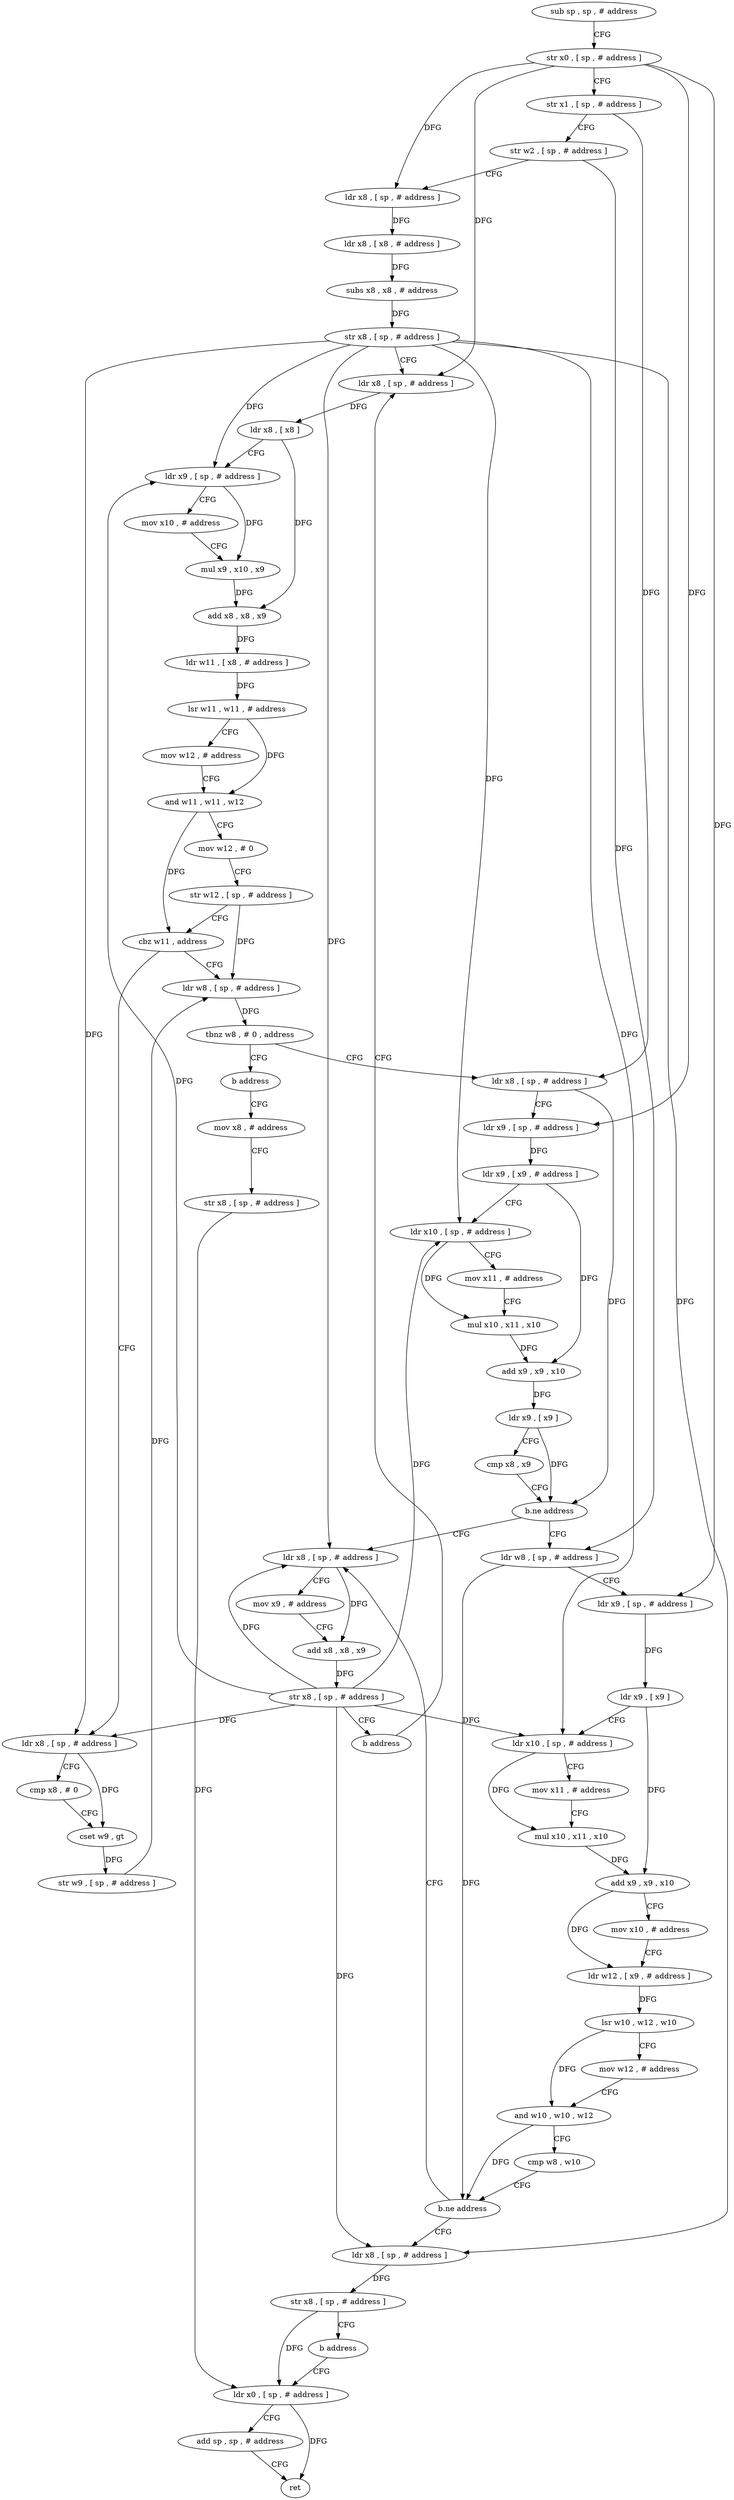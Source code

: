 digraph "func" {
"4280604" [label = "sub sp , sp , # address" ]
"4280608" [label = "str x0 , [ sp , # address ]" ]
"4280612" [label = "str x1 , [ sp , # address ]" ]
"4280616" [label = "str w2 , [ sp , # address ]" ]
"4280620" [label = "ldr x8 , [ sp , # address ]" ]
"4280624" [label = "ldr x8 , [ x8 , # address ]" ]
"4280628" [label = "subs x8 , x8 , # address" ]
"4280632" [label = "str x8 , [ sp , # address ]" ]
"4280636" [label = "ldr x8 , [ sp , # address ]" ]
"4280704" [label = "ldr w8 , [ sp , # address ]" ]
"4280708" [label = "tbnz w8 , # 0 , address" ]
"4280716" [label = "ldr x8 , [ sp , # address ]" ]
"4280712" [label = "b address" ]
"4280688" [label = "ldr x8 , [ sp , # address ]" ]
"4280692" [label = "cmp x8 , # 0" ]
"4280696" [label = "cset w9 , gt" ]
"4280700" [label = "str w9 , [ sp , # address ]" ]
"4280720" [label = "ldr x9 , [ sp , # address ]" ]
"4280724" [label = "ldr x9 , [ x9 , # address ]" ]
"4280728" [label = "ldr x10 , [ sp , # address ]" ]
"4280732" [label = "mov x11 , # address" ]
"4280736" [label = "mul x10 , x11 , x10" ]
"4280740" [label = "add x9 , x9 , x10" ]
"4280744" [label = "ldr x9 , [ x9 ]" ]
"4280748" [label = "cmp x8 , x9" ]
"4280752" [label = "b.ne address" ]
"4280824" [label = "ldr x8 , [ sp , # address ]" ]
"4280756" [label = "ldr w8 , [ sp , # address ]" ]
"4280844" [label = "mov x8 , # address" ]
"4280828" [label = "mov x9 , # address" ]
"4280832" [label = "add x8 , x8 , x9" ]
"4280836" [label = "str x8 , [ sp , # address ]" ]
"4280840" [label = "b address" ]
"4280760" [label = "ldr x9 , [ sp , # address ]" ]
"4280764" [label = "ldr x9 , [ x9 ]" ]
"4280768" [label = "ldr x10 , [ sp , # address ]" ]
"4280772" [label = "mov x11 , # address" ]
"4280776" [label = "mul x10 , x11 , x10" ]
"4280780" [label = "add x9 , x9 , x10" ]
"4280784" [label = "mov x10 , # address" ]
"4280788" [label = "ldr w12 , [ x9 , # address ]" ]
"4280792" [label = "lsr w10 , w12 , w10" ]
"4280796" [label = "mov w12 , # address" ]
"4280800" [label = "and w10 , w10 , w12" ]
"4280804" [label = "cmp w8 , w10" ]
"4280808" [label = "b.ne address" ]
"4280812" [label = "ldr x8 , [ sp , # address ]" ]
"4280848" [label = "str x8 , [ sp , # address ]" ]
"4280852" [label = "ldr x0 , [ sp , # address ]" ]
"4280640" [label = "ldr x8 , [ x8 ]" ]
"4280644" [label = "ldr x9 , [ sp , # address ]" ]
"4280648" [label = "mov x10 , # address" ]
"4280652" [label = "mul x9 , x10 , x9" ]
"4280656" [label = "add x8 , x8 , x9" ]
"4280660" [label = "ldr w11 , [ x8 , # address ]" ]
"4280664" [label = "lsr w11 , w11 , # address" ]
"4280668" [label = "mov w12 , # address" ]
"4280672" [label = "and w11 , w11 , w12" ]
"4280676" [label = "mov w12 , # 0" ]
"4280680" [label = "str w12 , [ sp , # address ]" ]
"4280684" [label = "cbz w11 , address" ]
"4280816" [label = "str x8 , [ sp , # address ]" ]
"4280820" [label = "b address" ]
"4280856" [label = "add sp , sp , # address" ]
"4280860" [label = "ret" ]
"4280604" -> "4280608" [ label = "CFG" ]
"4280608" -> "4280612" [ label = "CFG" ]
"4280608" -> "4280620" [ label = "DFG" ]
"4280608" -> "4280636" [ label = "DFG" ]
"4280608" -> "4280720" [ label = "DFG" ]
"4280608" -> "4280760" [ label = "DFG" ]
"4280612" -> "4280616" [ label = "CFG" ]
"4280612" -> "4280716" [ label = "DFG" ]
"4280616" -> "4280620" [ label = "CFG" ]
"4280616" -> "4280756" [ label = "DFG" ]
"4280620" -> "4280624" [ label = "DFG" ]
"4280624" -> "4280628" [ label = "DFG" ]
"4280628" -> "4280632" [ label = "DFG" ]
"4280632" -> "4280636" [ label = "CFG" ]
"4280632" -> "4280644" [ label = "DFG" ]
"4280632" -> "4280688" [ label = "DFG" ]
"4280632" -> "4280728" [ label = "DFG" ]
"4280632" -> "4280824" [ label = "DFG" ]
"4280632" -> "4280768" [ label = "DFG" ]
"4280632" -> "4280812" [ label = "DFG" ]
"4280636" -> "4280640" [ label = "DFG" ]
"4280704" -> "4280708" [ label = "DFG" ]
"4280708" -> "4280716" [ label = "CFG" ]
"4280708" -> "4280712" [ label = "CFG" ]
"4280716" -> "4280720" [ label = "CFG" ]
"4280716" -> "4280752" [ label = "DFG" ]
"4280712" -> "4280844" [ label = "CFG" ]
"4280688" -> "4280692" [ label = "CFG" ]
"4280688" -> "4280696" [ label = "DFG" ]
"4280692" -> "4280696" [ label = "CFG" ]
"4280696" -> "4280700" [ label = "DFG" ]
"4280700" -> "4280704" [ label = "DFG" ]
"4280720" -> "4280724" [ label = "DFG" ]
"4280724" -> "4280728" [ label = "CFG" ]
"4280724" -> "4280740" [ label = "DFG" ]
"4280728" -> "4280732" [ label = "CFG" ]
"4280728" -> "4280736" [ label = "DFG" ]
"4280732" -> "4280736" [ label = "CFG" ]
"4280736" -> "4280740" [ label = "DFG" ]
"4280740" -> "4280744" [ label = "DFG" ]
"4280744" -> "4280748" [ label = "CFG" ]
"4280744" -> "4280752" [ label = "DFG" ]
"4280748" -> "4280752" [ label = "CFG" ]
"4280752" -> "4280824" [ label = "CFG" ]
"4280752" -> "4280756" [ label = "CFG" ]
"4280824" -> "4280828" [ label = "CFG" ]
"4280824" -> "4280832" [ label = "DFG" ]
"4280756" -> "4280760" [ label = "CFG" ]
"4280756" -> "4280808" [ label = "DFG" ]
"4280844" -> "4280848" [ label = "CFG" ]
"4280828" -> "4280832" [ label = "CFG" ]
"4280832" -> "4280836" [ label = "DFG" ]
"4280836" -> "4280840" [ label = "CFG" ]
"4280836" -> "4280644" [ label = "DFG" ]
"4280836" -> "4280688" [ label = "DFG" ]
"4280836" -> "4280728" [ label = "DFG" ]
"4280836" -> "4280824" [ label = "DFG" ]
"4280836" -> "4280768" [ label = "DFG" ]
"4280836" -> "4280812" [ label = "DFG" ]
"4280840" -> "4280636" [ label = "CFG" ]
"4280760" -> "4280764" [ label = "DFG" ]
"4280764" -> "4280768" [ label = "CFG" ]
"4280764" -> "4280780" [ label = "DFG" ]
"4280768" -> "4280772" [ label = "CFG" ]
"4280768" -> "4280776" [ label = "DFG" ]
"4280772" -> "4280776" [ label = "CFG" ]
"4280776" -> "4280780" [ label = "DFG" ]
"4280780" -> "4280784" [ label = "CFG" ]
"4280780" -> "4280788" [ label = "DFG" ]
"4280784" -> "4280788" [ label = "CFG" ]
"4280788" -> "4280792" [ label = "DFG" ]
"4280792" -> "4280796" [ label = "CFG" ]
"4280792" -> "4280800" [ label = "DFG" ]
"4280796" -> "4280800" [ label = "CFG" ]
"4280800" -> "4280804" [ label = "CFG" ]
"4280800" -> "4280808" [ label = "DFG" ]
"4280804" -> "4280808" [ label = "CFG" ]
"4280808" -> "4280824" [ label = "CFG" ]
"4280808" -> "4280812" [ label = "CFG" ]
"4280812" -> "4280816" [ label = "DFG" ]
"4280848" -> "4280852" [ label = "DFG" ]
"4280852" -> "4280856" [ label = "CFG" ]
"4280852" -> "4280860" [ label = "DFG" ]
"4280640" -> "4280644" [ label = "CFG" ]
"4280640" -> "4280656" [ label = "DFG" ]
"4280644" -> "4280648" [ label = "CFG" ]
"4280644" -> "4280652" [ label = "DFG" ]
"4280648" -> "4280652" [ label = "CFG" ]
"4280652" -> "4280656" [ label = "DFG" ]
"4280656" -> "4280660" [ label = "DFG" ]
"4280660" -> "4280664" [ label = "DFG" ]
"4280664" -> "4280668" [ label = "CFG" ]
"4280664" -> "4280672" [ label = "DFG" ]
"4280668" -> "4280672" [ label = "CFG" ]
"4280672" -> "4280676" [ label = "CFG" ]
"4280672" -> "4280684" [ label = "DFG" ]
"4280676" -> "4280680" [ label = "CFG" ]
"4280680" -> "4280684" [ label = "CFG" ]
"4280680" -> "4280704" [ label = "DFG" ]
"4280684" -> "4280704" [ label = "CFG" ]
"4280684" -> "4280688" [ label = "CFG" ]
"4280816" -> "4280820" [ label = "CFG" ]
"4280816" -> "4280852" [ label = "DFG" ]
"4280820" -> "4280852" [ label = "CFG" ]
"4280856" -> "4280860" [ label = "CFG" ]
}
